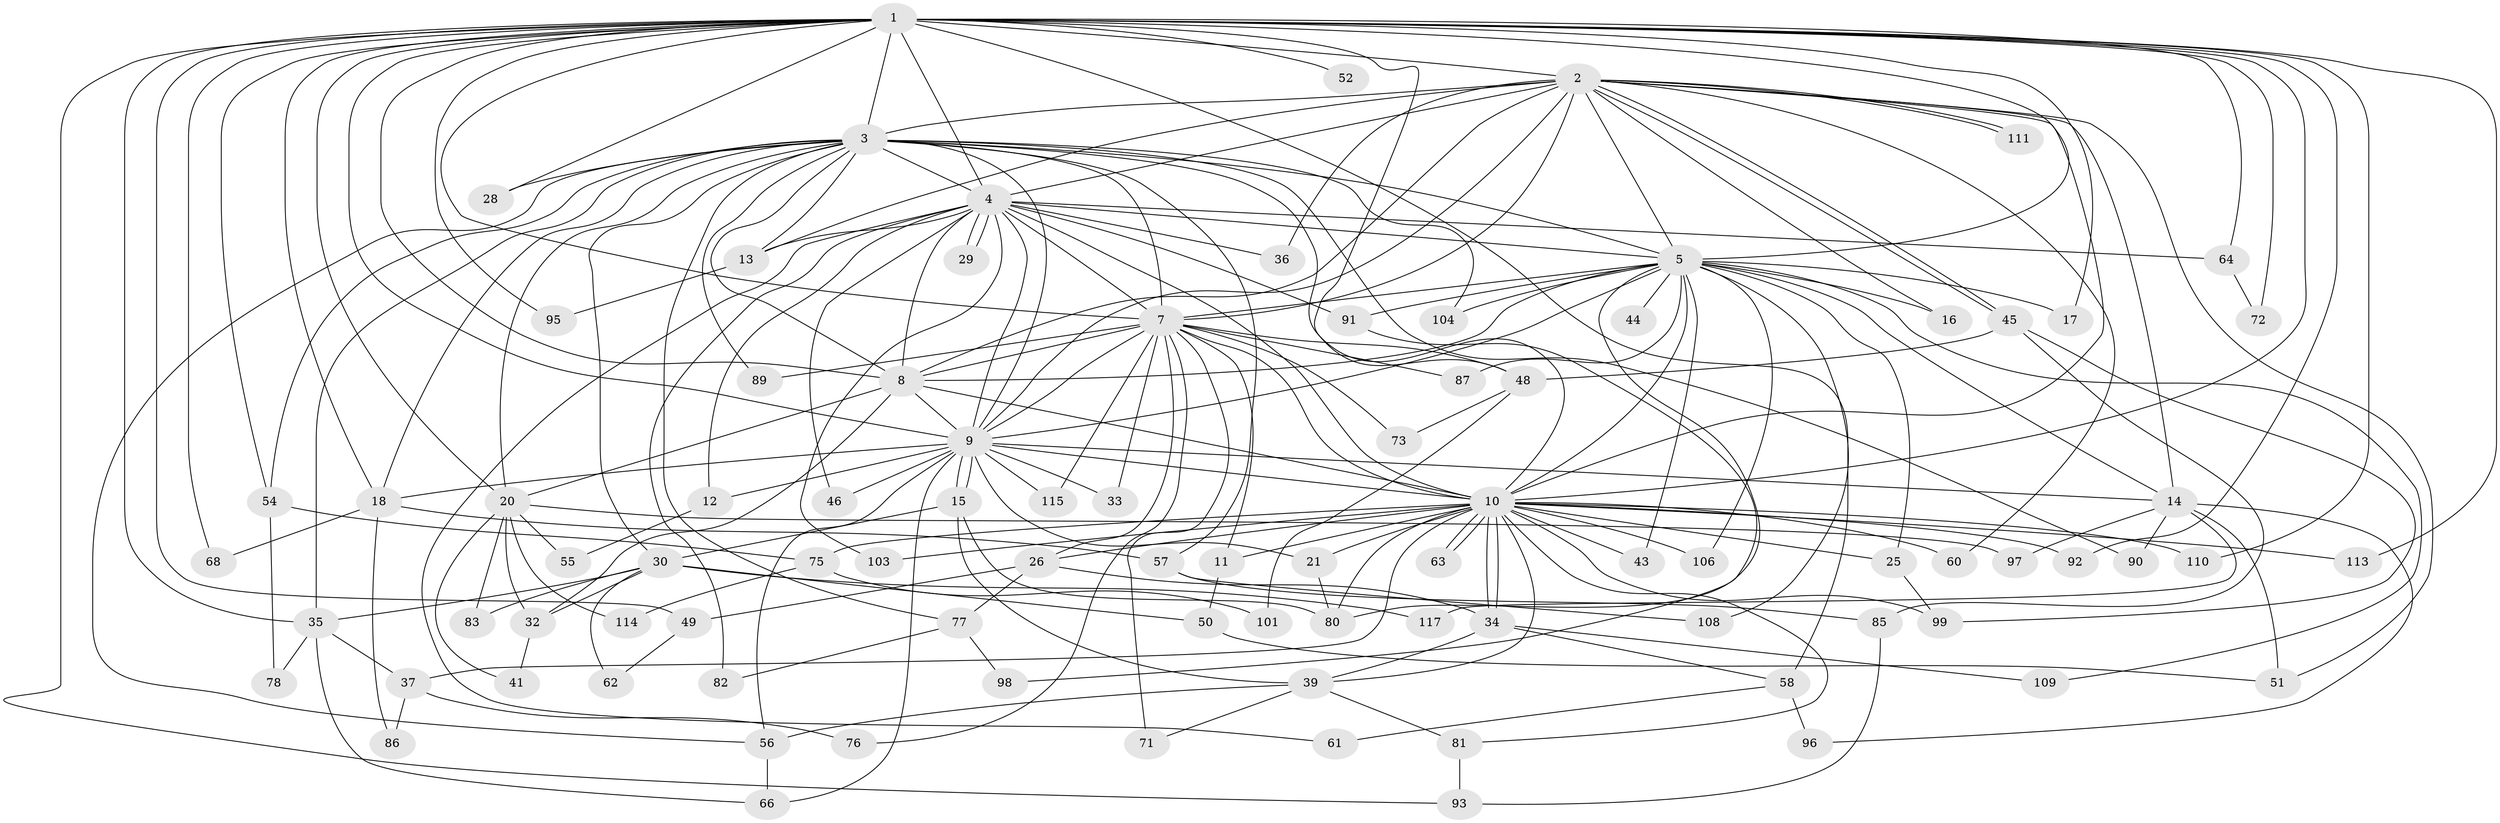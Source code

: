 // Generated by graph-tools (version 1.1) at 2025/23/03/03/25 07:23:47]
// undirected, 89 vertices, 210 edges
graph export_dot {
graph [start="1"]
  node [color=gray90,style=filled];
  1 [super="+6"];
  2 [super="+118"];
  3 [super="+38"];
  4 [super="+22"];
  5 [super="+24"];
  7 [super="+69"];
  8 [super="+40"];
  9 [super="+23"];
  10 [super="+70"];
  11;
  12;
  13 [super="+27"];
  14 [super="+84"];
  15;
  16;
  17;
  18 [super="+19"];
  20 [super="+42"];
  21 [super="+100"];
  25;
  26 [super="+31"];
  28;
  29;
  30 [super="+47"];
  32 [super="+112"];
  33;
  34 [super="+94"];
  35;
  36;
  37;
  39 [super="+53"];
  41;
  43 [super="+74"];
  44;
  45;
  46;
  48 [super="+67"];
  49;
  50;
  51;
  52;
  54;
  55;
  56 [super="+65"];
  57 [super="+59"];
  58 [super="+79"];
  60;
  61;
  62;
  63;
  64;
  66 [super="+105"];
  68;
  71;
  72;
  73;
  75 [super="+88"];
  76;
  77;
  78;
  80 [super="+107"];
  81 [super="+102"];
  82;
  83;
  85;
  86;
  87;
  89;
  90;
  91;
  92;
  93;
  95;
  96;
  97;
  98;
  99 [super="+116"];
  101;
  103;
  104;
  106;
  108;
  109;
  110;
  111;
  113;
  114;
  115;
  117;
  1 -- 2 [weight=2];
  1 -- 3 [weight=2];
  1 -- 4 [weight=2];
  1 -- 5 [weight=2];
  1 -- 7 [weight=3];
  1 -- 8 [weight=2];
  1 -- 9 [weight=2];
  1 -- 10 [weight=2];
  1 -- 17;
  1 -- 18;
  1 -- 20;
  1 -- 28;
  1 -- 35;
  1 -- 49;
  1 -- 54;
  1 -- 64;
  1 -- 68;
  1 -- 72;
  1 -- 92;
  1 -- 95;
  1 -- 93;
  1 -- 110;
  1 -- 48;
  1 -- 113;
  1 -- 52;
  1 -- 58 [weight=2];
  2 -- 3 [weight=2];
  2 -- 4;
  2 -- 5;
  2 -- 7;
  2 -- 8;
  2 -- 9;
  2 -- 10;
  2 -- 14;
  2 -- 16;
  2 -- 36;
  2 -- 45;
  2 -- 45;
  2 -- 51;
  2 -- 60;
  2 -- 111;
  2 -- 111;
  2 -- 13;
  3 -- 4;
  3 -- 5;
  3 -- 7;
  3 -- 8 [weight=2];
  3 -- 9;
  3 -- 10;
  3 -- 13;
  3 -- 18;
  3 -- 20;
  3 -- 28;
  3 -- 30;
  3 -- 54;
  3 -- 56;
  3 -- 57 [weight=2];
  3 -- 77;
  3 -- 89;
  3 -- 90;
  3 -- 104;
  3 -- 35;
  4 -- 5;
  4 -- 7;
  4 -- 8;
  4 -- 9 [weight=2];
  4 -- 10;
  4 -- 12;
  4 -- 13;
  4 -- 29;
  4 -- 29;
  4 -- 36;
  4 -- 46;
  4 -- 61;
  4 -- 64;
  4 -- 82;
  4 -- 91;
  4 -- 103;
  5 -- 7 [weight=2];
  5 -- 8;
  5 -- 9;
  5 -- 10;
  5 -- 14;
  5 -- 16;
  5 -- 17;
  5 -- 25;
  5 -- 44 [weight=2];
  5 -- 80;
  5 -- 87;
  5 -- 91;
  5 -- 104;
  5 -- 106;
  5 -- 108;
  5 -- 109;
  5 -- 43 [weight=2];
  7 -- 8;
  7 -- 9;
  7 -- 10 [weight=2];
  7 -- 11;
  7 -- 26 [weight=2];
  7 -- 33;
  7 -- 71;
  7 -- 73;
  7 -- 76;
  7 -- 87;
  7 -- 89;
  7 -- 115;
  7 -- 48;
  8 -- 9;
  8 -- 10;
  8 -- 32;
  8 -- 20;
  9 -- 10;
  9 -- 12;
  9 -- 15;
  9 -- 15;
  9 -- 21;
  9 -- 33;
  9 -- 46;
  9 -- 115;
  9 -- 14;
  9 -- 18;
  9 -- 66;
  9 -- 56;
  10 -- 11;
  10 -- 21;
  10 -- 25;
  10 -- 26;
  10 -- 34;
  10 -- 34;
  10 -- 37;
  10 -- 39;
  10 -- 43;
  10 -- 60;
  10 -- 63;
  10 -- 63;
  10 -- 75;
  10 -- 81;
  10 -- 92;
  10 -- 99;
  10 -- 103;
  10 -- 106;
  10 -- 110;
  10 -- 113;
  10 -- 80;
  11 -- 50;
  12 -- 55;
  13 -- 95;
  14 -- 90;
  14 -- 96;
  14 -- 97;
  14 -- 51;
  14 -- 117;
  15 -- 30;
  15 -- 80;
  15 -- 39;
  18 -- 57;
  18 -- 68;
  18 -- 86;
  20 -- 41;
  20 -- 55;
  20 -- 32;
  20 -- 97;
  20 -- 114;
  20 -- 83;
  21 -- 80;
  25 -- 99;
  26 -- 49;
  26 -- 77;
  26 -- 34;
  30 -- 32;
  30 -- 35 [weight=2];
  30 -- 50;
  30 -- 62;
  30 -- 83;
  30 -- 117;
  32 -- 41;
  34 -- 39;
  34 -- 58;
  34 -- 109;
  35 -- 37;
  35 -- 66;
  35 -- 78;
  37 -- 76;
  37 -- 86;
  39 -- 81;
  39 -- 56;
  39 -- 71;
  45 -- 48;
  45 -- 85;
  45 -- 99;
  48 -- 73;
  48 -- 101;
  49 -- 62;
  50 -- 51;
  54 -- 75 [weight=2];
  54 -- 78;
  56 -- 66;
  57 -- 85;
  57 -- 108;
  58 -- 61;
  58 -- 96;
  64 -- 72;
  75 -- 101;
  75 -- 114;
  77 -- 82;
  77 -- 98;
  81 -- 93;
  85 -- 93;
  91 -- 98;
}
